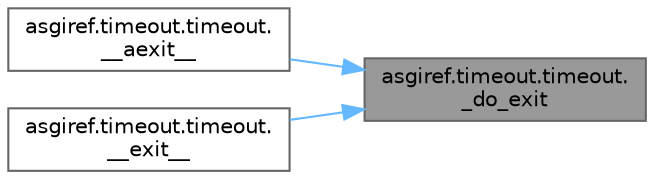digraph "asgiref.timeout.timeout._do_exit"
{
 // LATEX_PDF_SIZE
  bgcolor="transparent";
  edge [fontname=Helvetica,fontsize=10,labelfontname=Helvetica,labelfontsize=10];
  node [fontname=Helvetica,fontsize=10,shape=box,height=0.2,width=0.4];
  rankdir="RL";
  Node1 [id="Node000001",label="asgiref.timeout.timeout.\l_do_exit",height=0.2,width=0.4,color="gray40", fillcolor="grey60", style="filled", fontcolor="black",tooltip=" "];
  Node1 -> Node2 [id="edge1_Node000001_Node000002",dir="back",color="steelblue1",style="solid",tooltip=" "];
  Node2 [id="Node000002",label="asgiref.timeout.timeout.\l__aexit__",height=0.2,width=0.4,color="grey40", fillcolor="white", style="filled",URL="$classasgiref_1_1timeout_1_1timeout.html#abc140aeed4d3fdd184afdf47bc771e43",tooltip=" "];
  Node1 -> Node3 [id="edge2_Node000001_Node000003",dir="back",color="steelblue1",style="solid",tooltip=" "];
  Node3 [id="Node000003",label="asgiref.timeout.timeout.\l__exit__",height=0.2,width=0.4,color="grey40", fillcolor="white", style="filled",URL="$classasgiref_1_1timeout_1_1timeout.html#aeb2c7ee3fe7eb679e617a836a6b52a6c",tooltip=" "];
}
